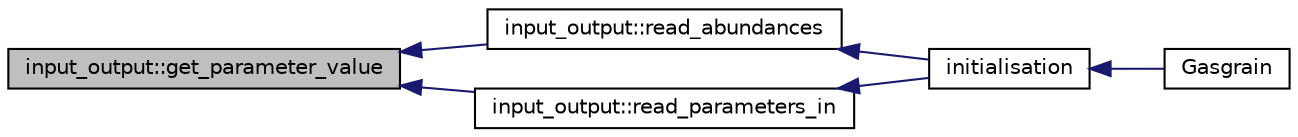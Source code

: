 digraph G
{
  edge [fontname="Helvetica",fontsize="10",labelfontname="Helvetica",labelfontsize="10"];
  node [fontname="Helvetica",fontsize="10",shape=record];
  rankdir=LR;
  Node1 [label="input_output::get_parameter_value",height=0.2,width=0.4,color="black", fillcolor="grey75", style="filled" fontcolor="black"];
  Node1 -> Node2 [dir=back,color="midnightblue",fontsize="10",style="solid",fontname="Helvetica"];
  Node2 [label="input_output::read_abundances",height=0.2,width=0.4,color="black", fillcolor="white", style="filled",URL="$namespaceinput__output.html#a2ddd50c2a5370e419433be78c015edfa",tooltip="Read abundances from abundances.in file. All abundances not defined here will have the default value ..."];
  Node2 -> Node3 [dir=back,color="midnightblue",fontsize="10",style="solid",fontname="Helvetica"];
  Node3 [label="initialisation",height=0.2,width=0.4,color="black", fillcolor="white", style="filled",URL="$nautilus_8f90.html#a568414246db75acf75fb8fd7ebc909b2",tooltip="Routine that contain all initialisation that needs to be done in the code before the integration..."];
  Node3 -> Node4 [dir=back,color="midnightblue",fontsize="10",style="solid",fontname="Helvetica"];
  Node4 [label="Gasgrain",height=0.2,width=0.4,color="black", fillcolor="white", style="filled",URL="$nautilus_8f90.html#a581e8920671b59dd3be0bd0cd3a87373"];
  Node1 -> Node5 [dir=back,color="midnightblue",fontsize="10",style="solid",fontname="Helvetica"];
  Node5 [label="input_output::read_parameters_in",height=0.2,width=0.4,color="black", fillcolor="white", style="filled",URL="$namespaceinput__output.html#af4f74fed40cd4c2ccfff582bb19b192e",tooltip="Read simulation parameters from the file parameters.in."];
  Node5 -> Node3 [dir=back,color="midnightblue",fontsize="10",style="solid",fontname="Helvetica"];
}
